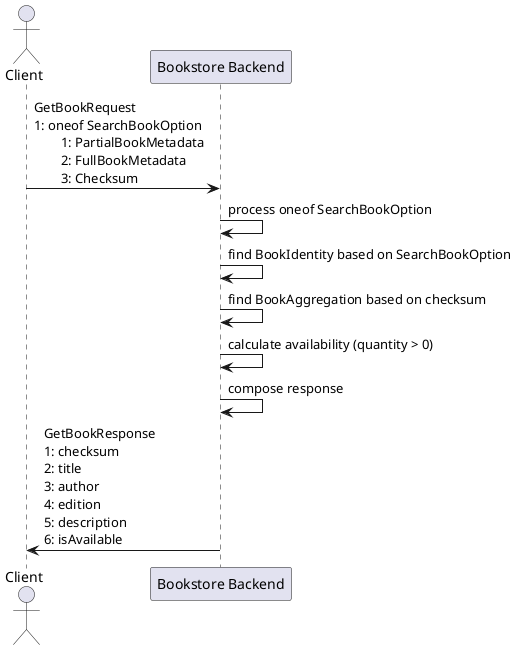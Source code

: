 @startuml
'https://plantuml.com/sequence-diagram

actor Client as C
participant "Bookstore Backend" as BSBE

C -> BSBE: GetBookRequest \n1: oneof SearchBookOption\n\t1: PartialBookMetadata\n\t2: FullBookMetadata\n\t3: Checksum
BSBE -> BSBE: process oneof SearchBookOption
BSBE -> BSBE: find BookIdentity based on SearchBookOption
BSBE -> BSBE: find BookAggregation based on checksum
BSBE -> BSBE: calculate availability (quantity > 0)
BSBE -> BSBE: compose response
BSBE -> C: GetBookResponse \n1: checksum\n2: title\n3: author\n4: edition\n5: description\n6: isAvailable
@enduml